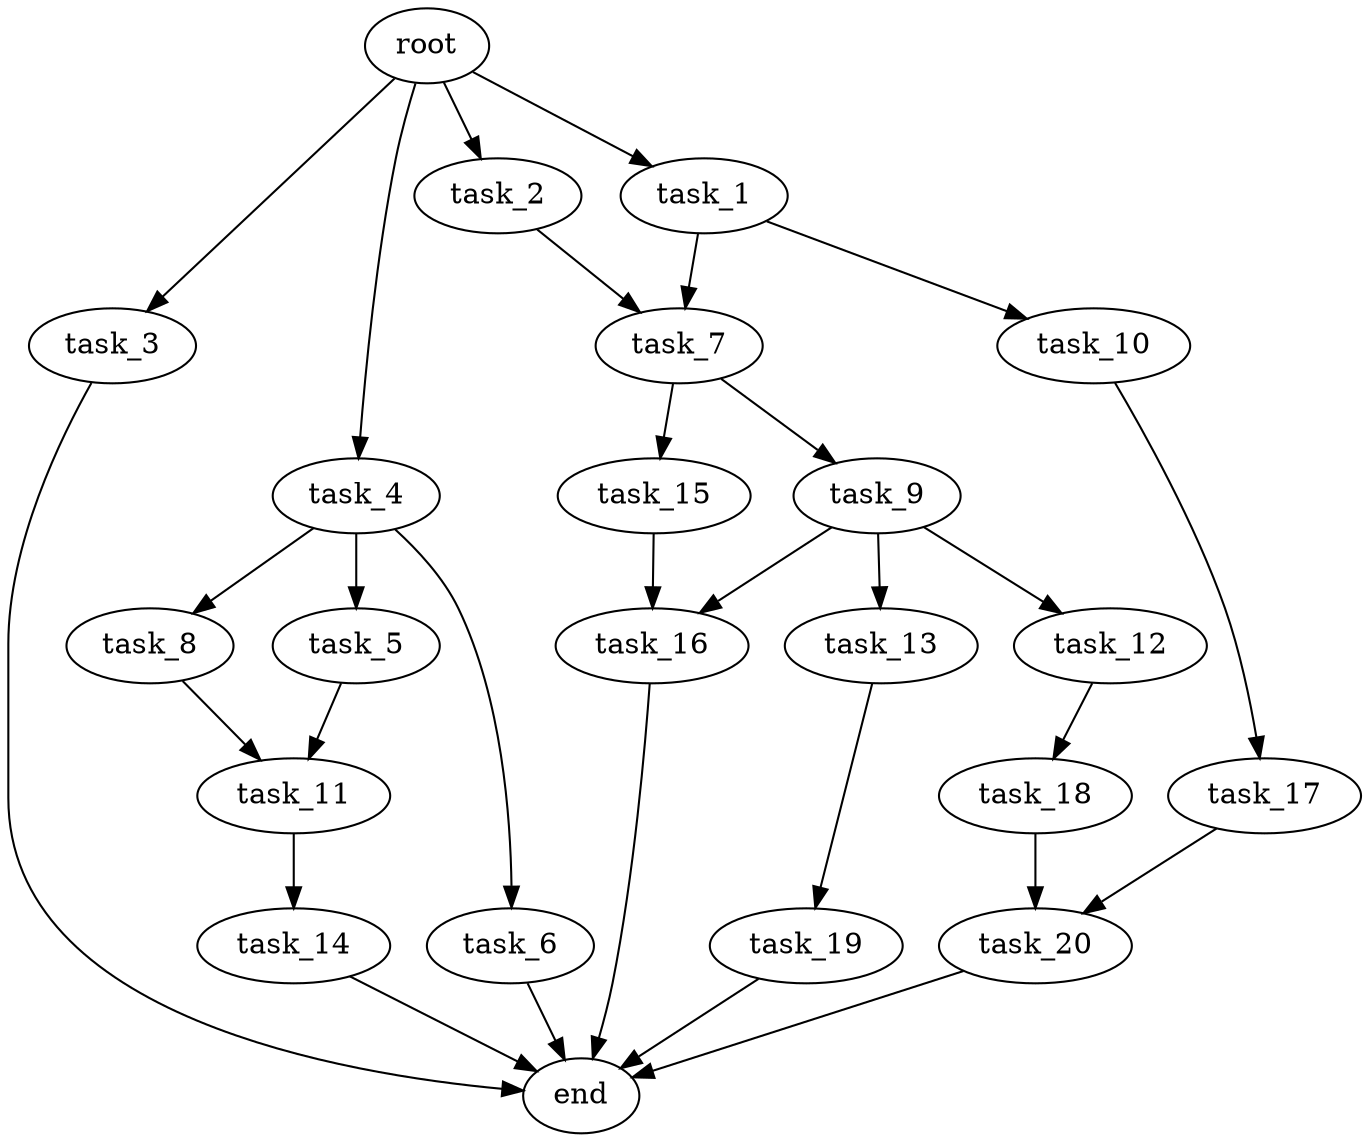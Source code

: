 digraph G {
  root [size="0.000000e+00"];
  task_1 [size="1.124605e+09"];
  task_2 [size="5.463256e+08"];
  task_3 [size="9.489460e+09"];
  task_4 [size="9.267370e+09"];
  task_5 [size="8.687655e+09"];
  task_6 [size="8.201519e+09"];
  task_7 [size="1.383192e+08"];
  task_8 [size="6.938258e+09"];
  task_9 [size="1.113669e+09"];
  task_10 [size="4.501166e+09"];
  task_11 [size="2.284584e+08"];
  task_12 [size="2.090886e+09"];
  task_13 [size="5.380517e+09"];
  task_14 [size="2.038810e+09"];
  task_15 [size="5.233136e+09"];
  task_16 [size="2.587321e+09"];
  task_17 [size="4.830780e+09"];
  task_18 [size="7.299506e+09"];
  task_19 [size="1.414333e+09"];
  task_20 [size="6.987854e+09"];
  end [size="0.000000e+00"];

  root -> task_1 [size="1.000000e-12"];
  root -> task_2 [size="1.000000e-12"];
  root -> task_3 [size="1.000000e-12"];
  root -> task_4 [size="1.000000e-12"];
  task_1 -> task_7 [size="6.915960e+06"];
  task_1 -> task_10 [size="4.501166e+08"];
  task_2 -> task_7 [size="6.915960e+06"];
  task_3 -> end [size="1.000000e-12"];
  task_4 -> task_5 [size="8.687655e+08"];
  task_4 -> task_6 [size="8.201519e+08"];
  task_4 -> task_8 [size="6.938258e+08"];
  task_5 -> task_11 [size="1.142292e+07"];
  task_6 -> end [size="1.000000e-12"];
  task_7 -> task_9 [size="1.113669e+08"];
  task_7 -> task_15 [size="5.233136e+08"];
  task_8 -> task_11 [size="1.142292e+07"];
  task_9 -> task_12 [size="2.090886e+08"];
  task_9 -> task_13 [size="5.380517e+08"];
  task_9 -> task_16 [size="1.293661e+08"];
  task_10 -> task_17 [size="4.830780e+08"];
  task_11 -> task_14 [size="2.038810e+08"];
  task_12 -> task_18 [size="7.299506e+08"];
  task_13 -> task_19 [size="1.414333e+08"];
  task_14 -> end [size="1.000000e-12"];
  task_15 -> task_16 [size="1.293661e+08"];
  task_16 -> end [size="1.000000e-12"];
  task_17 -> task_20 [size="3.493927e+08"];
  task_18 -> task_20 [size="3.493927e+08"];
  task_19 -> end [size="1.000000e-12"];
  task_20 -> end [size="1.000000e-12"];
}
